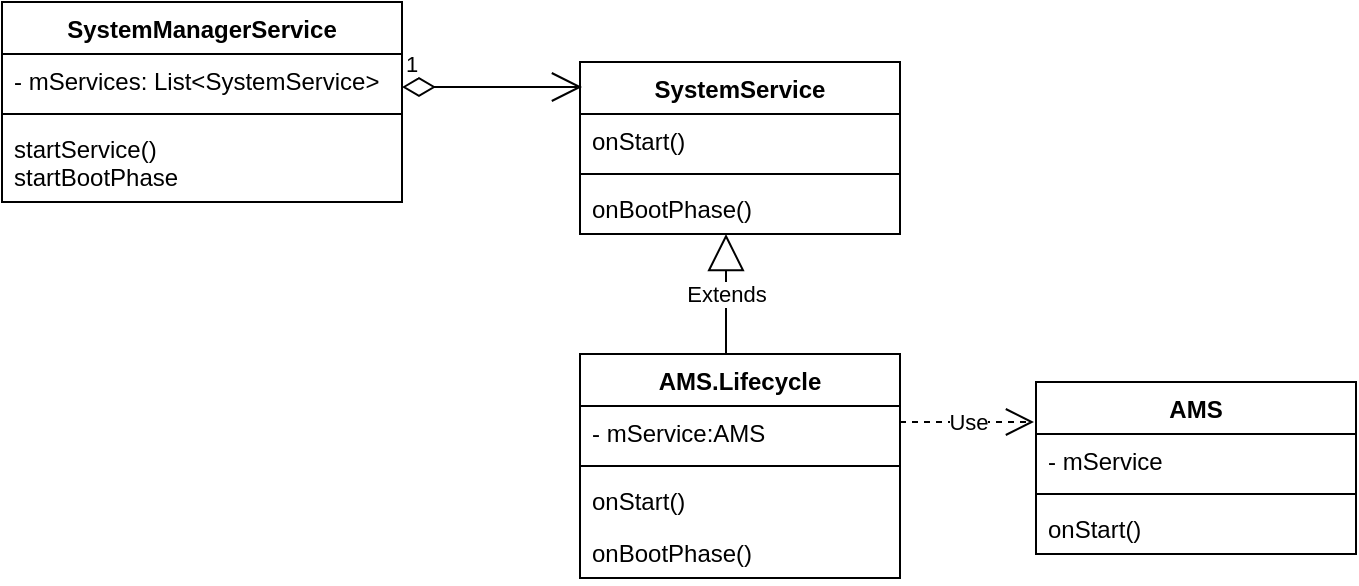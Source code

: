 <mxfile version="22.1.8" type="github">
  <diagram name="Page-1" id="b5b7bab2-c9e2-2cf4-8b2a-24fd1a2a6d21">
    <mxGraphModel dx="1191" dy="784" grid="1" gridSize="10" guides="1" tooltips="1" connect="1" arrows="1" fold="1" page="1" pageScale="1" pageWidth="827" pageHeight="1169" background="none" math="0" shadow="0">
      <root>
        <mxCell id="0" />
        <mxCell id="1" parent="0" />
        <mxCell id="RAgbAD9cymr6zbS2EDs_-1" value="SystemManagerService" style="swimlane;fontStyle=1;align=center;verticalAlign=top;childLayout=stackLayout;horizontal=1;startSize=26;horizontalStack=0;resizeParent=1;resizeParentMax=0;resizeLast=0;collapsible=1;marginBottom=0;whiteSpace=wrap;html=1;" vertex="1" parent="1">
          <mxGeometry x="334" y="40" width="200" height="100" as="geometry">
            <mxRectangle x="334" y="40" width="180" height="30" as="alternateBounds" />
          </mxGeometry>
        </mxCell>
        <mxCell id="RAgbAD9cymr6zbS2EDs_-2" value="- mServices: List&amp;lt;SystemService&amp;gt;" style="text;strokeColor=none;fillColor=none;align=left;verticalAlign=top;spacingLeft=4;spacingRight=4;overflow=hidden;rotatable=0;points=[[0,0.5],[1,0.5]];portConstraint=eastwest;whiteSpace=wrap;html=1;" vertex="1" parent="RAgbAD9cymr6zbS2EDs_-1">
          <mxGeometry y="26" width="200" height="26" as="geometry" />
        </mxCell>
        <mxCell id="RAgbAD9cymr6zbS2EDs_-3" value="" style="line;strokeWidth=1;fillColor=none;align=left;verticalAlign=middle;spacingTop=-1;spacingLeft=3;spacingRight=3;rotatable=0;labelPosition=right;points=[];portConstraint=eastwest;strokeColor=inherit;" vertex="1" parent="RAgbAD9cymr6zbS2EDs_-1">
          <mxGeometry y="52" width="200" height="8" as="geometry" />
        </mxCell>
        <mxCell id="RAgbAD9cymr6zbS2EDs_-4" value="startService()&lt;br&gt;startBootPhase" style="text;strokeColor=none;fillColor=none;align=left;verticalAlign=top;spacingLeft=4;spacingRight=4;overflow=hidden;rotatable=0;points=[[0,0.5],[1,0.5]];portConstraint=eastwest;whiteSpace=wrap;html=1;" vertex="1" parent="RAgbAD9cymr6zbS2EDs_-1">
          <mxGeometry y="60" width="200" height="40" as="geometry" />
        </mxCell>
        <mxCell id="RAgbAD9cymr6zbS2EDs_-5" value="SystemService" style="swimlane;fontStyle=1;align=center;verticalAlign=top;childLayout=stackLayout;horizontal=1;startSize=26;horizontalStack=0;resizeParent=1;resizeParentMax=0;resizeLast=0;collapsible=1;marginBottom=0;whiteSpace=wrap;html=1;" vertex="1" parent="1">
          <mxGeometry x="623" y="70" width="160" height="86" as="geometry">
            <mxRectangle x="350" y="230" width="100" height="30" as="alternateBounds" />
          </mxGeometry>
        </mxCell>
        <mxCell id="RAgbAD9cymr6zbS2EDs_-6" value="onStart()" style="text;strokeColor=none;fillColor=none;align=left;verticalAlign=top;spacingLeft=4;spacingRight=4;overflow=hidden;rotatable=0;points=[[0,0.5],[1,0.5]];portConstraint=eastwest;whiteSpace=wrap;html=1;" vertex="1" parent="RAgbAD9cymr6zbS2EDs_-5">
          <mxGeometry y="26" width="160" height="26" as="geometry" />
        </mxCell>
        <mxCell id="RAgbAD9cymr6zbS2EDs_-7" value="" style="line;strokeWidth=1;fillColor=none;align=left;verticalAlign=middle;spacingTop=-1;spacingLeft=3;spacingRight=3;rotatable=0;labelPosition=right;points=[];portConstraint=eastwest;strokeColor=inherit;" vertex="1" parent="RAgbAD9cymr6zbS2EDs_-5">
          <mxGeometry y="52" width="160" height="8" as="geometry" />
        </mxCell>
        <mxCell id="RAgbAD9cymr6zbS2EDs_-8" value="onBootPhase()" style="text;strokeColor=none;fillColor=none;align=left;verticalAlign=top;spacingLeft=4;spacingRight=4;overflow=hidden;rotatable=0;points=[[0,0.5],[1,0.5]];portConstraint=eastwest;whiteSpace=wrap;html=1;" vertex="1" parent="RAgbAD9cymr6zbS2EDs_-5">
          <mxGeometry y="60" width="160" height="26" as="geometry" />
        </mxCell>
        <mxCell id="RAgbAD9cymr6zbS2EDs_-12" value="1" style="endArrow=open;html=1;endSize=13;startArrow=diamondThin;startSize=14;startFill=0;edgeStyle=orthogonalEdgeStyle;align=left;verticalAlign=bottom;rounded=0;" edge="1" parent="1">
          <mxGeometry x="-1" y="3" relative="1" as="geometry">
            <mxPoint x="534" y="82.5" as="sourcePoint" />
            <mxPoint x="624" y="82.5" as="targetPoint" />
          </mxGeometry>
        </mxCell>
        <mxCell id="RAgbAD9cymr6zbS2EDs_-13" value="AMS.Lifecycle" style="swimlane;fontStyle=1;align=center;verticalAlign=top;childLayout=stackLayout;horizontal=1;startSize=26;horizontalStack=0;resizeParent=1;resizeParentMax=0;resizeLast=0;collapsible=1;marginBottom=0;whiteSpace=wrap;html=1;" vertex="1" parent="1">
          <mxGeometry x="623" y="216" width="160" height="112" as="geometry">
            <mxRectangle x="350" y="230" width="100" height="30" as="alternateBounds" />
          </mxGeometry>
        </mxCell>
        <mxCell id="RAgbAD9cymr6zbS2EDs_-14" value="- mService:AMS" style="text;strokeColor=none;fillColor=none;align=left;verticalAlign=top;spacingLeft=4;spacingRight=4;overflow=hidden;rotatable=0;points=[[0,0.5],[1,0.5]];portConstraint=eastwest;whiteSpace=wrap;html=1;" vertex="1" parent="RAgbAD9cymr6zbS2EDs_-13">
          <mxGeometry y="26" width="160" height="26" as="geometry" />
        </mxCell>
        <mxCell id="RAgbAD9cymr6zbS2EDs_-15" value="" style="line;strokeWidth=1;fillColor=none;align=left;verticalAlign=middle;spacingTop=-1;spacingLeft=3;spacingRight=3;rotatable=0;labelPosition=right;points=[];portConstraint=eastwest;strokeColor=inherit;" vertex="1" parent="RAgbAD9cymr6zbS2EDs_-13">
          <mxGeometry y="52" width="160" height="8" as="geometry" />
        </mxCell>
        <mxCell id="RAgbAD9cymr6zbS2EDs_-17" value="onStart()" style="text;strokeColor=none;fillColor=none;align=left;verticalAlign=top;spacingLeft=4;spacingRight=4;overflow=hidden;rotatable=0;points=[[0,0.5],[1,0.5]];portConstraint=eastwest;whiteSpace=wrap;html=1;" vertex="1" parent="RAgbAD9cymr6zbS2EDs_-13">
          <mxGeometry y="60" width="160" height="26" as="geometry" />
        </mxCell>
        <mxCell id="RAgbAD9cymr6zbS2EDs_-16" value="onBootPhase()" style="text;strokeColor=none;fillColor=none;align=left;verticalAlign=top;spacingLeft=4;spacingRight=4;overflow=hidden;rotatable=0;points=[[0,0.5],[1,0.5]];portConstraint=eastwest;whiteSpace=wrap;html=1;" vertex="1" parent="RAgbAD9cymr6zbS2EDs_-13">
          <mxGeometry y="86" width="160" height="26" as="geometry" />
        </mxCell>
        <mxCell id="RAgbAD9cymr6zbS2EDs_-19" value="AMS" style="swimlane;fontStyle=1;align=center;verticalAlign=top;childLayout=stackLayout;horizontal=1;startSize=26;horizontalStack=0;resizeParent=1;resizeParentMax=0;resizeLast=0;collapsible=1;marginBottom=0;whiteSpace=wrap;html=1;" vertex="1" parent="1">
          <mxGeometry x="851" y="230" width="160" height="86" as="geometry">
            <mxRectangle x="350" y="230" width="100" height="30" as="alternateBounds" />
          </mxGeometry>
        </mxCell>
        <mxCell id="RAgbAD9cymr6zbS2EDs_-20" value="- mService" style="text;strokeColor=none;fillColor=none;align=left;verticalAlign=top;spacingLeft=4;spacingRight=4;overflow=hidden;rotatable=0;points=[[0,0.5],[1,0.5]];portConstraint=eastwest;whiteSpace=wrap;html=1;" vertex="1" parent="RAgbAD9cymr6zbS2EDs_-19">
          <mxGeometry y="26" width="160" height="26" as="geometry" />
        </mxCell>
        <mxCell id="RAgbAD9cymr6zbS2EDs_-21" value="" style="line;strokeWidth=1;fillColor=none;align=left;verticalAlign=middle;spacingTop=-1;spacingLeft=3;spacingRight=3;rotatable=0;labelPosition=right;points=[];portConstraint=eastwest;strokeColor=inherit;" vertex="1" parent="RAgbAD9cymr6zbS2EDs_-19">
          <mxGeometry y="52" width="160" height="8" as="geometry" />
        </mxCell>
        <mxCell id="RAgbAD9cymr6zbS2EDs_-22" value="onStart()" style="text;strokeColor=none;fillColor=none;align=left;verticalAlign=top;spacingLeft=4;spacingRight=4;overflow=hidden;rotatable=0;points=[[0,0.5],[1,0.5]];portConstraint=eastwest;whiteSpace=wrap;html=1;" vertex="1" parent="RAgbAD9cymr6zbS2EDs_-19">
          <mxGeometry y="60" width="160" height="26" as="geometry" />
        </mxCell>
        <mxCell id="RAgbAD9cymr6zbS2EDs_-24" value="Use" style="endArrow=open;endSize=12;dashed=1;html=1;rounded=0;edgeStyle=orthogonalEdgeStyle;" edge="1" parent="1">
          <mxGeometry width="160" relative="1" as="geometry">
            <mxPoint x="783" y="250" as="sourcePoint" />
            <mxPoint x="850" y="250" as="targetPoint" />
          </mxGeometry>
        </mxCell>
        <mxCell id="RAgbAD9cymr6zbS2EDs_-25" value="Extends" style="endArrow=block;endSize=16;endFill=0;html=1;rounded=0;edgeStyle=orthogonalEdgeStyle;" edge="1" parent="1">
          <mxGeometry width="160" relative="1" as="geometry">
            <mxPoint x="696" y="216" as="sourcePoint" />
            <mxPoint x="696" y="156" as="targetPoint" />
            <Array as="points">
              <mxPoint x="696" y="184" />
              <mxPoint x="696" y="184" />
            </Array>
          </mxGeometry>
        </mxCell>
      </root>
    </mxGraphModel>
  </diagram>
</mxfile>

